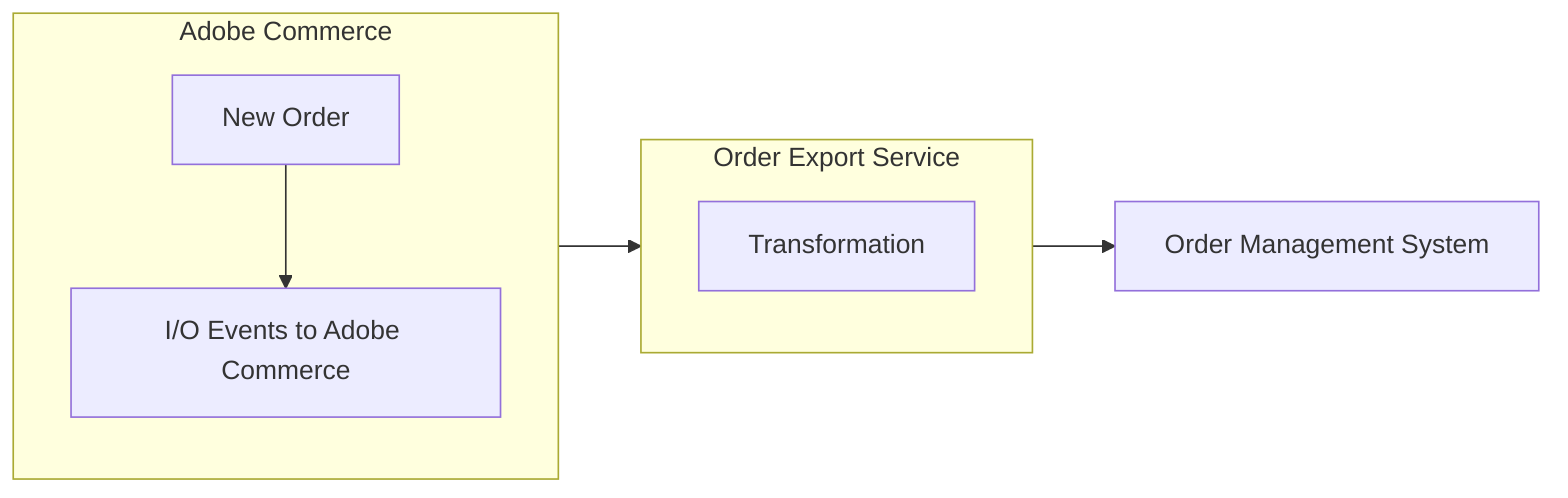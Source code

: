 flowchart LR
    subgraph Box1[Adobe Commerce]
        A1[New Order] --> A2[I/O Events to Adobe Commerce]
    end
    subgraph Box2[Order Export Service]
        B1[Transformation]
    end
    Box1 --> Box2 --> Box3[Order Management System]